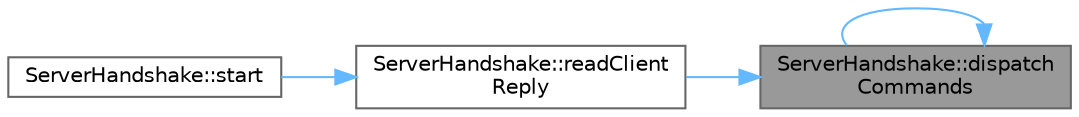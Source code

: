 digraph "ServerHandshake::dispatchCommands"
{
 // INTERACTIVE_SVG=YES
 // LATEX_PDF_SIZE
  bgcolor="transparent";
  edge [fontname=Helvetica,fontsize=10,labelfontname=Helvetica,labelfontsize=10];
  node [fontname=Helvetica,fontsize=10,shape=box,height=0.2,width=0.4];
  rankdir="RL";
  Node1 [id="Node000001",label="ServerHandshake::dispatch\lCommands",height=0.2,width=0.4,color="gray40", fillcolor="grey60", style="filled", fontcolor="black",tooltip=" "];
  Node1 -> Node1 [id="edge1_Node000001_Node000001",dir="back",color="steelblue1",style="solid",tooltip=" "];
  Node1 -> Node2 [id="edge2_Node000001_Node000002",dir="back",color="steelblue1",style="solid",tooltip=" "];
  Node2 [id="Node000002",label="ServerHandshake::readClient\lReply",height=0.2,width=0.4,color="grey40", fillcolor="white", style="filled",URL="$d2/d94/a00716_a85b9d3f779a0397b6d5b355a0323cd97.html#a85b9d3f779a0397b6d5b355a0323cd97",tooltip=" "];
  Node2 -> Node3 [id="edge3_Node000002_Node000003",dir="back",color="steelblue1",style="solid",tooltip=" "];
  Node3 [id="Node000003",label="ServerHandshake::start",height=0.2,width=0.4,color="grey40", fillcolor="white", style="filled",URL="$d2/d94/a00716_a83cd7893979768bba8d909a44e4b4e08.html#a83cd7893979768bba8d909a44e4b4e08",tooltip=" "];
}
